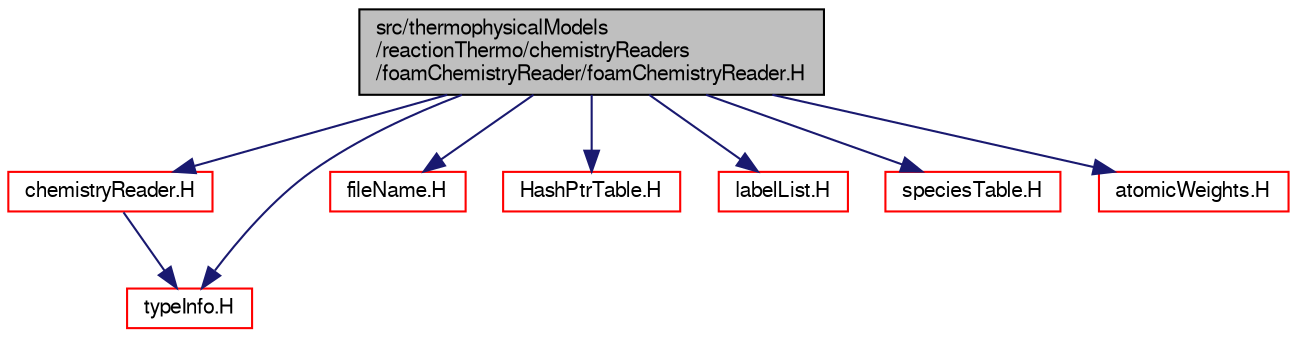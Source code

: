 digraph "src/thermophysicalModels/reactionThermo/chemistryReaders/foamChemistryReader/foamChemistryReader.H"
{
  bgcolor="transparent";
  edge [fontname="FreeSans",fontsize="10",labelfontname="FreeSans",labelfontsize="10"];
  node [fontname="FreeSans",fontsize="10",shape=record];
  Node0 [label="src/thermophysicalModels\l/reactionThermo/chemistryReaders\l/foamChemistryReader/foamChemistryReader.H",height=0.2,width=0.4,color="black", fillcolor="grey75", style="filled", fontcolor="black"];
  Node0 -> Node1 [color="midnightblue",fontsize="10",style="solid",fontname="FreeSans"];
  Node1 [label="chemistryReader.H",height=0.2,width=0.4,color="red",URL="$a16115.html"];
  Node1 -> Node2 [color="midnightblue",fontsize="10",style="solid",fontname="FreeSans"];
  Node2 [label="typeInfo.H",height=0.2,width=0.4,color="red",URL="$a09341.html"];
  Node0 -> Node33 [color="midnightblue",fontsize="10",style="solid",fontname="FreeSans"];
  Node33 [label="fileName.H",height=0.2,width=0.4,color="red",URL="$a12584.html"];
  Node0 -> Node2 [color="midnightblue",fontsize="10",style="solid",fontname="FreeSans"];
  Node0 -> Node66 [color="midnightblue",fontsize="10",style="solid",fontname="FreeSans"];
  Node66 [label="HashPtrTable.H",height=0.2,width=0.4,color="red",URL="$a08462.html"];
  Node0 -> Node76 [color="midnightblue",fontsize="10",style="solid",fontname="FreeSans"];
  Node76 [label="labelList.H",height=0.2,width=0.4,color="red",URL="$a12380.html"];
  Node0 -> Node57 [color="midnightblue",fontsize="10",style="solid",fontname="FreeSans"];
  Node57 [label="speciesTable.H",height=0.2,width=0.4,color="red",URL="$a16595.html"];
  Node0 -> Node98 [color="midnightblue",fontsize="10",style="solid",fontname="FreeSans"];
  Node98 [label="atomicWeights.H",height=0.2,width=0.4,color="red",URL="$a16391.html"];
}
